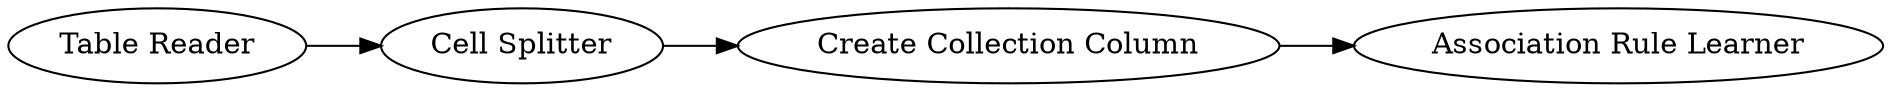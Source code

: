 digraph {
	2 -> 3
	3 -> 4
	1 -> 2
	1 [label="Table Reader"]
	4 [label="Association Rule Learner"]
	3 [label="Create Collection Column"]
	2 [label="Cell Splitter"]
	rankdir=LR
}
